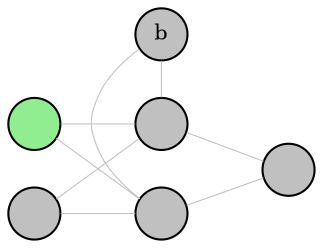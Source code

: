 graph NeuralNetwork {
    rankdir=LR; // Left to Right direction
    bgcolor=transparent; // Set background color to transparent
    node [shape=circle, style=filled, fontcolor=black, fillcolor=grey, fixedsize=true, width=0.35, height=0.35, fontsize=10];
    edge [color=grey, fontcolor=white, fontsize=10, penwidth=0.5];
    
    // Input layer
    X1 [label="", fillcolor=lightgreen];
    X2 [label=""];
    
    // Hidden layer
    H1 [label=""];
    H2 [label=""];
    
    // Bias node (placed above the hidden layer)
    B1 [label="b"];
    
    // Output layer
    Y1 [label=""];

    {rank=same; B1; H1; H2;}
      
    B1 -- H1;
    B1 -- H2;
    H1 -- H2 [style=invis];
    
    // Connecting Input to Hidden Layer
    X1 -- H1;
    X1 -- H2;
    X2 -- H1;
    X2 -- H2;

    
    // Connecting Hidden to Output Layer
    H1 -- Y1;
    H2 -- Y1;
}
